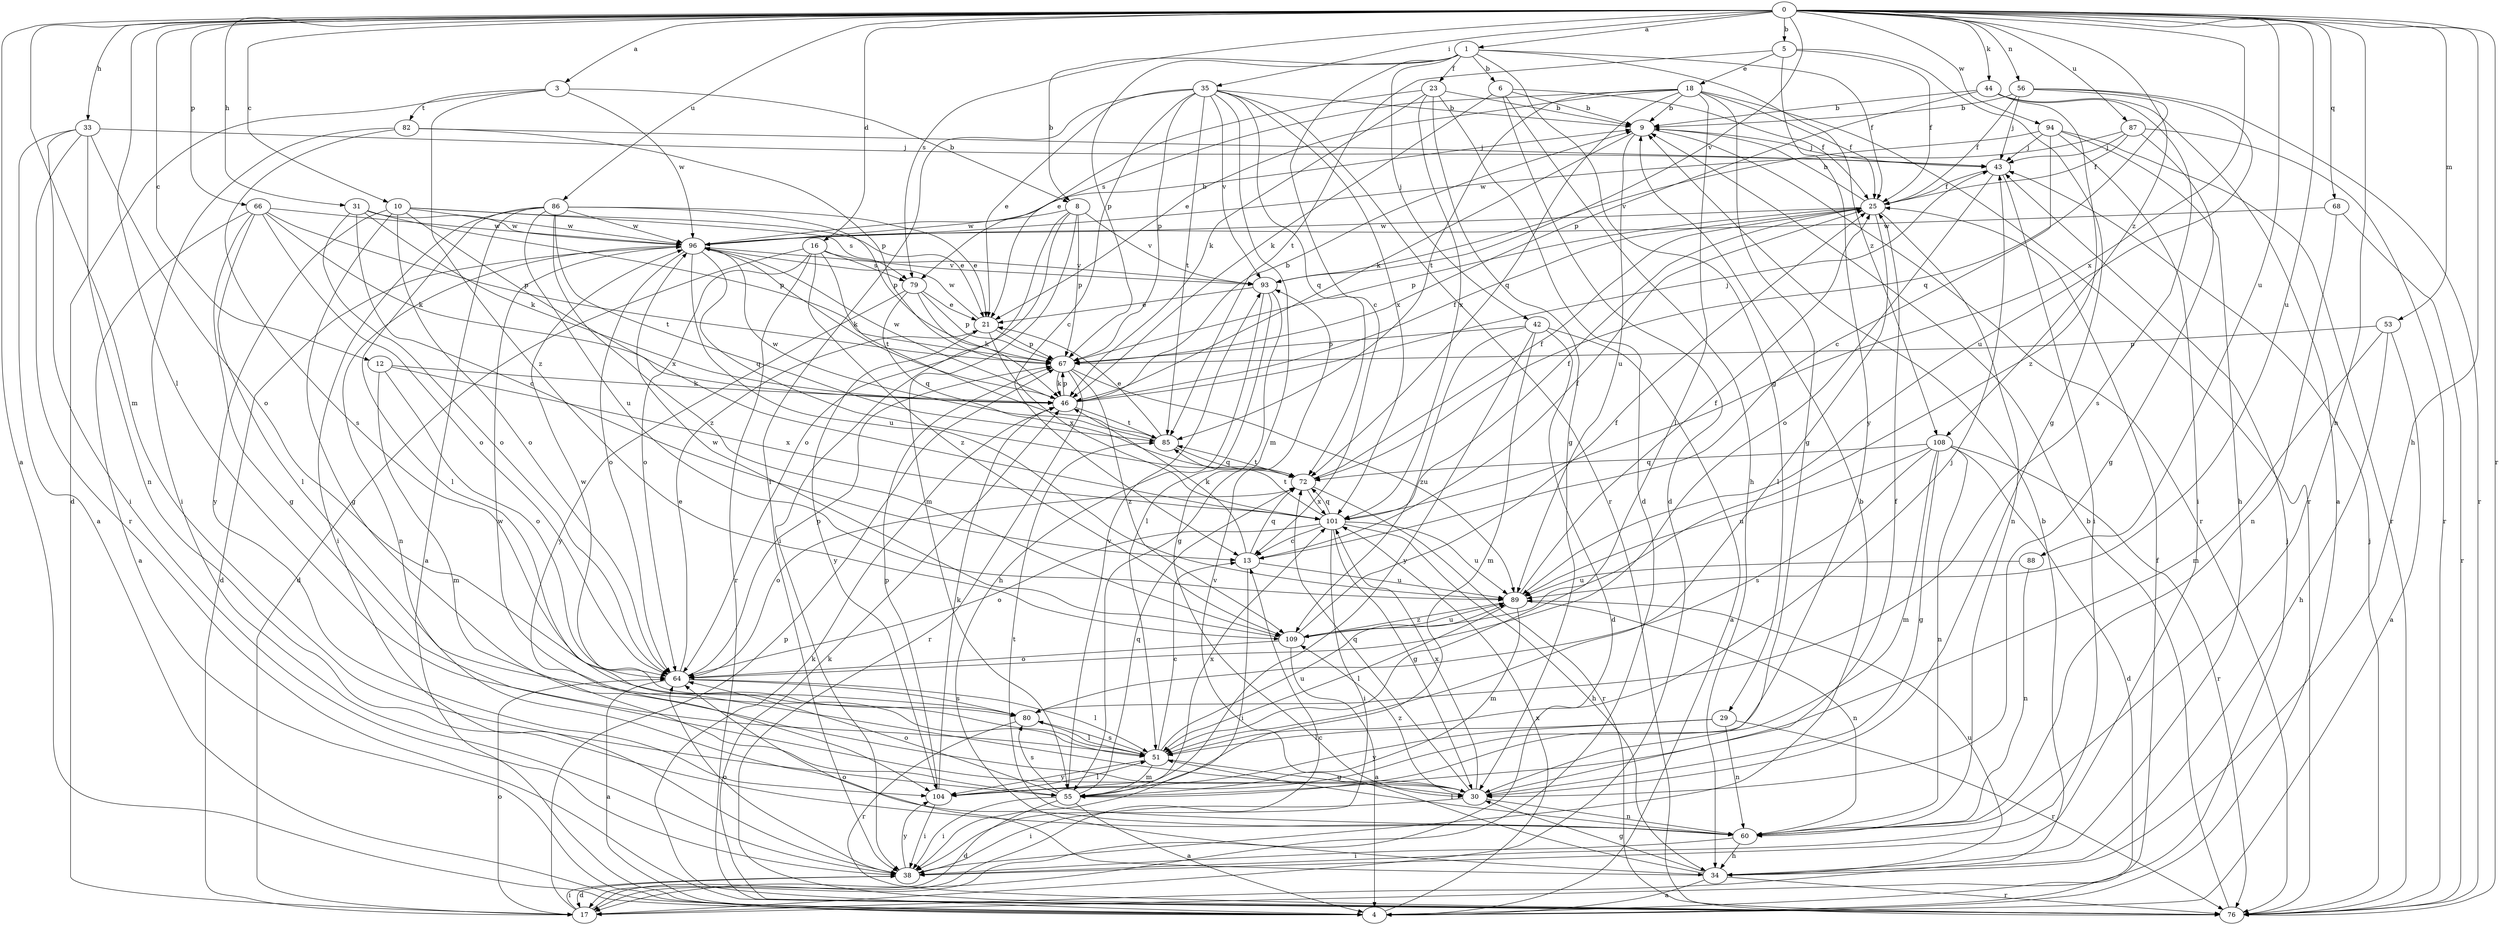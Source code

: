 strict digraph  {
0;
1;
3;
4;
5;
6;
8;
9;
10;
12;
13;
16;
17;
18;
21;
23;
25;
29;
30;
31;
33;
34;
35;
38;
42;
43;
44;
46;
51;
53;
55;
56;
60;
64;
66;
67;
68;
72;
76;
79;
80;
82;
85;
86;
87;
88;
89;
93;
94;
96;
101;
104;
108;
109;
0 -> 1  [label=a];
0 -> 3  [label=a];
0 -> 4  [label=a];
0 -> 5  [label=b];
0 -> 10  [label=c];
0 -> 12  [label=c];
0 -> 16  [label=d];
0 -> 31  [label=h];
0 -> 33  [label=h];
0 -> 34  [label=h];
0 -> 35  [label=i];
0 -> 44  [label=k];
0 -> 51  [label=l];
0 -> 53  [label=m];
0 -> 55  [label=m];
0 -> 56  [label=n];
0 -> 60  [label=n];
0 -> 66  [label=p];
0 -> 68  [label=q];
0 -> 76  [label=r];
0 -> 79  [label=s];
0 -> 86  [label=u];
0 -> 87  [label=u];
0 -> 88  [label=u];
0 -> 89  [label=u];
0 -> 93  [label=v];
0 -> 94  [label=w];
0 -> 101  [label=x];
0 -> 108  [label=z];
1 -> 6  [label=b];
1 -> 8  [label=b];
1 -> 13  [label=c];
1 -> 23  [label=f];
1 -> 25  [label=f];
1 -> 29  [label=g];
1 -> 42  [label=j];
1 -> 67  [label=p];
1 -> 108  [label=z];
3 -> 8  [label=b];
3 -> 17  [label=d];
3 -> 82  [label=t];
3 -> 96  [label=w];
3 -> 109  [label=z];
4 -> 25  [label=f];
4 -> 43  [label=j];
4 -> 46  [label=k];
4 -> 101  [label=x];
5 -> 18  [label=e];
5 -> 25  [label=f];
5 -> 30  [label=g];
5 -> 85  [label=t];
5 -> 104  [label=y];
6 -> 9  [label=b];
6 -> 17  [label=d];
6 -> 25  [label=f];
6 -> 34  [label=h];
6 -> 46  [label=k];
8 -> 38  [label=i];
8 -> 55  [label=m];
8 -> 64  [label=o];
8 -> 67  [label=p];
8 -> 93  [label=v];
8 -> 96  [label=w];
9 -> 43  [label=j];
9 -> 46  [label=k];
9 -> 76  [label=r];
9 -> 89  [label=u];
10 -> 21  [label=e];
10 -> 30  [label=g];
10 -> 64  [label=o];
10 -> 79  [label=s];
10 -> 96  [label=w];
10 -> 101  [label=x];
10 -> 104  [label=y];
12 -> 46  [label=k];
12 -> 55  [label=m];
12 -> 64  [label=o];
12 -> 101  [label=x];
13 -> 25  [label=f];
13 -> 38  [label=i];
13 -> 46  [label=k];
13 -> 72  [label=q];
13 -> 89  [label=u];
16 -> 17  [label=d];
16 -> 64  [label=o];
16 -> 76  [label=r];
16 -> 79  [label=s];
16 -> 85  [label=t];
16 -> 93  [label=v];
16 -> 109  [label=z];
17 -> 9  [label=b];
17 -> 13  [label=c];
17 -> 38  [label=i];
17 -> 64  [label=o];
17 -> 67  [label=p];
18 -> 9  [label=b];
18 -> 21  [label=e];
18 -> 25  [label=f];
18 -> 30  [label=g];
18 -> 51  [label=l];
18 -> 72  [label=q];
18 -> 76  [label=r];
18 -> 79  [label=s];
18 -> 85  [label=t];
21 -> 67  [label=p];
21 -> 96  [label=w];
21 -> 101  [label=x];
21 -> 104  [label=y];
23 -> 9  [label=b];
23 -> 17  [label=d];
23 -> 21  [label=e];
23 -> 30  [label=g];
23 -> 46  [label=k];
23 -> 101  [label=x];
25 -> 9  [label=b];
25 -> 51  [label=l];
25 -> 60  [label=n];
25 -> 67  [label=p];
25 -> 96  [label=w];
29 -> 51  [label=l];
29 -> 60  [label=n];
29 -> 76  [label=r];
29 -> 104  [label=y];
30 -> 25  [label=f];
30 -> 38  [label=i];
30 -> 60  [label=n];
30 -> 72  [label=q];
30 -> 96  [label=w];
30 -> 101  [label=x];
30 -> 109  [label=z];
31 -> 13  [label=c];
31 -> 46  [label=k];
31 -> 64  [label=o];
31 -> 67  [label=p];
31 -> 96  [label=w];
33 -> 4  [label=a];
33 -> 38  [label=i];
33 -> 43  [label=j];
33 -> 60  [label=n];
33 -> 64  [label=o];
33 -> 76  [label=r];
34 -> 4  [label=a];
34 -> 30  [label=g];
34 -> 64  [label=o];
34 -> 76  [label=r];
34 -> 89  [label=u];
34 -> 93  [label=v];
35 -> 9  [label=b];
35 -> 13  [label=c];
35 -> 21  [label=e];
35 -> 38  [label=i];
35 -> 55  [label=m];
35 -> 67  [label=p];
35 -> 72  [label=q];
35 -> 76  [label=r];
35 -> 85  [label=t];
35 -> 93  [label=v];
35 -> 101  [label=x];
38 -> 9  [label=b];
38 -> 17  [label=d];
38 -> 64  [label=o];
38 -> 104  [label=y];
42 -> 4  [label=a];
42 -> 17  [label=d];
42 -> 55  [label=m];
42 -> 67  [label=p];
42 -> 104  [label=y];
42 -> 109  [label=z];
43 -> 25  [label=f];
43 -> 38  [label=i];
43 -> 64  [label=o];
44 -> 4  [label=a];
44 -> 9  [label=b];
44 -> 67  [label=p];
44 -> 80  [label=s];
44 -> 109  [label=z];
46 -> 9  [label=b];
46 -> 25  [label=f];
46 -> 43  [label=j];
46 -> 67  [label=p];
46 -> 85  [label=t];
46 -> 96  [label=w];
51 -> 13  [label=c];
51 -> 30  [label=g];
51 -> 43  [label=j];
51 -> 55  [label=m];
51 -> 80  [label=s];
51 -> 89  [label=u];
51 -> 104  [label=y];
53 -> 4  [label=a];
53 -> 34  [label=h];
53 -> 55  [label=m];
53 -> 67  [label=p];
55 -> 4  [label=a];
55 -> 17  [label=d];
55 -> 38  [label=i];
55 -> 64  [label=o];
55 -> 72  [label=q];
55 -> 80  [label=s];
55 -> 93  [label=v];
55 -> 101  [label=x];
56 -> 9  [label=b];
56 -> 25  [label=f];
56 -> 43  [label=j];
56 -> 72  [label=q];
56 -> 76  [label=r];
56 -> 89  [label=u];
60 -> 34  [label=h];
60 -> 38  [label=i];
60 -> 51  [label=l];
60 -> 85  [label=t];
64 -> 4  [label=a];
64 -> 21  [label=e];
64 -> 51  [label=l];
64 -> 67  [label=p];
64 -> 80  [label=s];
66 -> 4  [label=a];
66 -> 30  [label=g];
66 -> 46  [label=k];
66 -> 51  [label=l];
66 -> 64  [label=o];
66 -> 67  [label=p];
66 -> 96  [label=w];
67 -> 46  [label=k];
67 -> 76  [label=r];
67 -> 89  [label=u];
67 -> 109  [label=z];
68 -> 60  [label=n];
68 -> 76  [label=r];
68 -> 96  [label=w];
72 -> 25  [label=f];
72 -> 64  [label=o];
72 -> 76  [label=r];
72 -> 85  [label=t];
72 -> 101  [label=x];
76 -> 9  [label=b];
76 -> 43  [label=j];
76 -> 46  [label=k];
79 -> 21  [label=e];
79 -> 46  [label=k];
79 -> 67  [label=p];
79 -> 72  [label=q];
79 -> 104  [label=y];
80 -> 51  [label=l];
80 -> 76  [label=r];
80 -> 96  [label=w];
82 -> 38  [label=i];
82 -> 43  [label=j];
82 -> 67  [label=p];
82 -> 80  [label=s];
85 -> 21  [label=e];
85 -> 72  [label=q];
85 -> 96  [label=w];
86 -> 4  [label=a];
86 -> 21  [label=e];
86 -> 38  [label=i];
86 -> 51  [label=l];
86 -> 67  [label=p];
86 -> 85  [label=t];
86 -> 89  [label=u];
86 -> 96  [label=w];
86 -> 109  [label=z];
87 -> 25  [label=f];
87 -> 30  [label=g];
87 -> 43  [label=j];
87 -> 76  [label=r];
87 -> 96  [label=w];
88 -> 60  [label=n];
88 -> 89  [label=u];
89 -> 25  [label=f];
89 -> 51  [label=l];
89 -> 55  [label=m];
89 -> 60  [label=n];
89 -> 109  [label=z];
93 -> 21  [label=e];
93 -> 30  [label=g];
93 -> 34  [label=h];
93 -> 51  [label=l];
94 -> 13  [label=c];
94 -> 34  [label=h];
94 -> 38  [label=i];
94 -> 43  [label=j];
94 -> 76  [label=r];
94 -> 93  [label=v];
96 -> 9  [label=b];
96 -> 17  [label=d];
96 -> 46  [label=k];
96 -> 60  [label=n];
96 -> 64  [label=o];
96 -> 72  [label=q];
96 -> 89  [label=u];
96 -> 93  [label=v];
101 -> 13  [label=c];
101 -> 25  [label=f];
101 -> 30  [label=g];
101 -> 34  [label=h];
101 -> 38  [label=i];
101 -> 64  [label=o];
101 -> 72  [label=q];
101 -> 85  [label=t];
101 -> 89  [label=u];
104 -> 38  [label=i];
104 -> 46  [label=k];
104 -> 51  [label=l];
104 -> 67  [label=p];
108 -> 17  [label=d];
108 -> 30  [label=g];
108 -> 55  [label=m];
108 -> 60  [label=n];
108 -> 72  [label=q];
108 -> 76  [label=r];
108 -> 80  [label=s];
108 -> 89  [label=u];
109 -> 4  [label=a];
109 -> 25  [label=f];
109 -> 64  [label=o];
109 -> 89  [label=u];
109 -> 96  [label=w];
}
